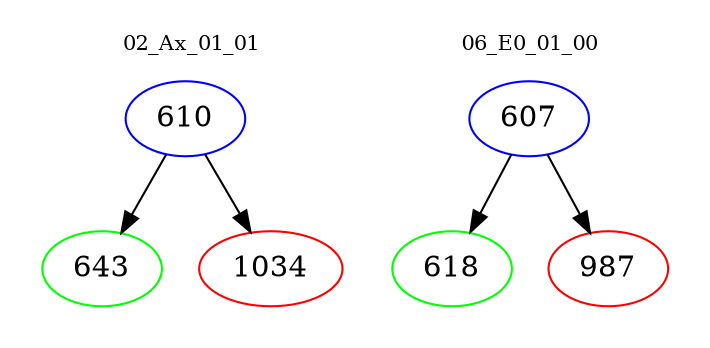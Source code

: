 digraph{
subgraph cluster_0 {
color = white
label = "02_Ax_01_01";
fontsize=10;
T0_610 [label="610", color="blue"]
T0_610 -> T0_643 [color="black"]
T0_643 [label="643", color="green"]
T0_610 -> T0_1034 [color="black"]
T0_1034 [label="1034", color="red"]
}
subgraph cluster_1 {
color = white
label = "06_E0_01_00";
fontsize=10;
T1_607 [label="607", color="blue"]
T1_607 -> T1_618 [color="black"]
T1_618 [label="618", color="green"]
T1_607 -> T1_987 [color="black"]
T1_987 [label="987", color="red"]
}
}
